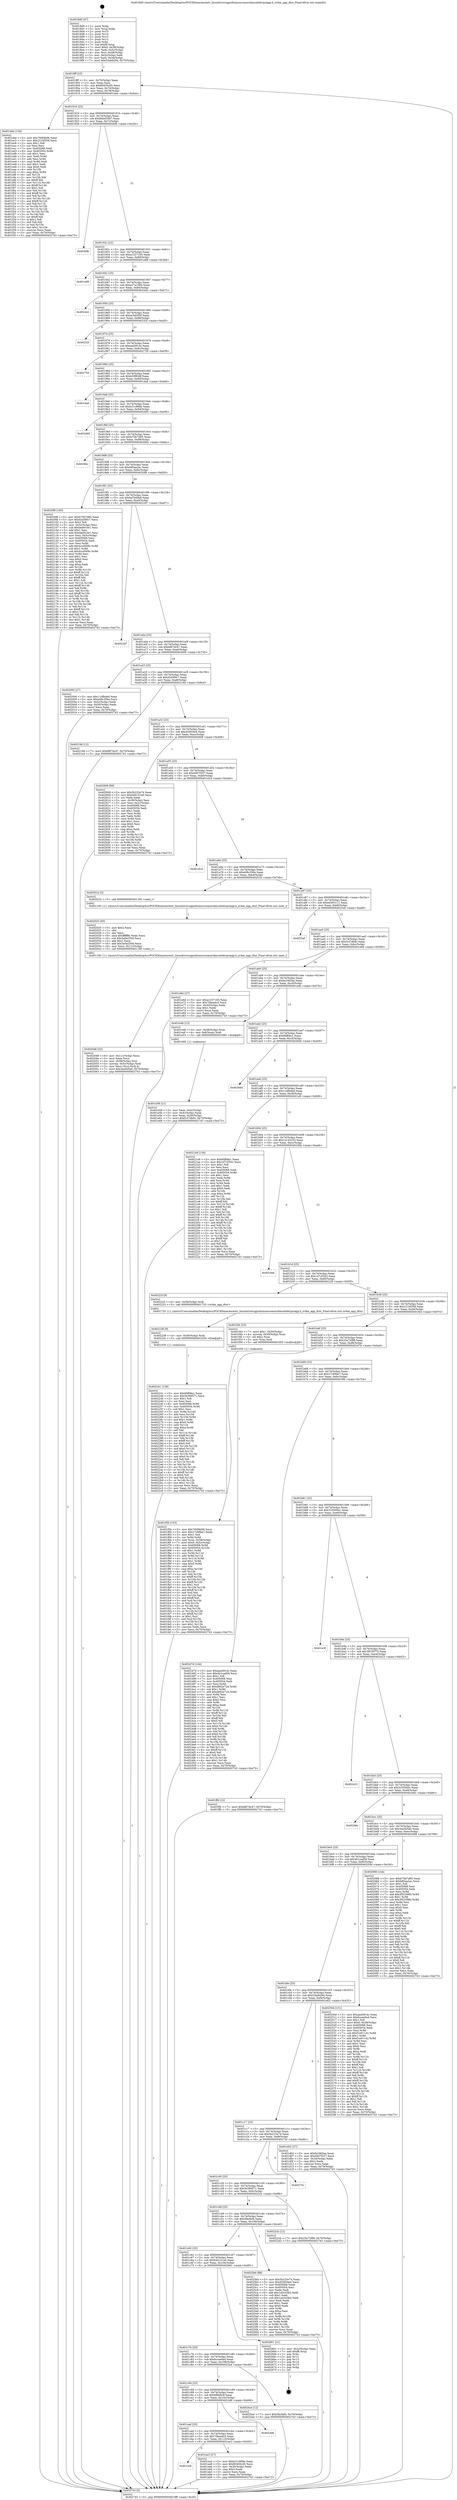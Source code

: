 digraph "0x4018d0" {
  label = "0x4018d0 (/mnt/c/Users/mathe/Desktop/tcc/POCII/binaries/extr_linuxdriversgpudrmnouveaunvkmsubdevpciagp.h_nvkm_agp_dtor_Final-ollvm.out::main(0))"
  labelloc = "t"
  node[shape=record]

  Entry [label="",width=0.3,height=0.3,shape=circle,fillcolor=black,style=filled]
  "0x4018ff" [label="{
     0x4018ff [23]\l
     | [instrs]\l
     &nbsp;&nbsp;0x4018ff \<+3\>: mov -0x70(%rbp),%eax\l
     &nbsp;&nbsp;0x401902 \<+2\>: mov %eax,%ecx\l
     &nbsp;&nbsp;0x401904 \<+6\>: sub $0x80450cd5,%ecx\l
     &nbsp;&nbsp;0x40190a \<+3\>: mov %eax,-0x74(%rbp)\l
     &nbsp;&nbsp;0x40190d \<+3\>: mov %ecx,-0x78(%rbp)\l
     &nbsp;&nbsp;0x401910 \<+6\>: je 0000000000401ebe \<main+0x5ee\>\l
  }"]
  "0x401ebe" [label="{
     0x401ebe [134]\l
     | [instrs]\l
     &nbsp;&nbsp;0x401ebe \<+5\>: mov $0x760f4b06,%eax\l
     &nbsp;&nbsp;0x401ec3 \<+5\>: mov $0x221bf358,%ecx\l
     &nbsp;&nbsp;0x401ec8 \<+2\>: mov $0x1,%dl\l
     &nbsp;&nbsp;0x401eca \<+2\>: xor %esi,%esi\l
     &nbsp;&nbsp;0x401ecc \<+7\>: mov 0x405068,%edi\l
     &nbsp;&nbsp;0x401ed3 \<+8\>: mov 0x405054,%r8d\l
     &nbsp;&nbsp;0x401edb \<+3\>: sub $0x1,%esi\l
     &nbsp;&nbsp;0x401ede \<+3\>: mov %edi,%r9d\l
     &nbsp;&nbsp;0x401ee1 \<+3\>: add %esi,%r9d\l
     &nbsp;&nbsp;0x401ee4 \<+4\>: imul %r9d,%edi\l
     &nbsp;&nbsp;0x401ee8 \<+3\>: and $0x1,%edi\l
     &nbsp;&nbsp;0x401eeb \<+3\>: cmp $0x0,%edi\l
     &nbsp;&nbsp;0x401eee \<+4\>: sete %r10b\l
     &nbsp;&nbsp;0x401ef2 \<+4\>: cmp $0xa,%r8d\l
     &nbsp;&nbsp;0x401ef6 \<+4\>: setl %r11b\l
     &nbsp;&nbsp;0x401efa \<+3\>: mov %r10b,%bl\l
     &nbsp;&nbsp;0x401efd \<+3\>: xor $0xff,%bl\l
     &nbsp;&nbsp;0x401f00 \<+3\>: mov %r11b,%r14b\l
     &nbsp;&nbsp;0x401f03 \<+4\>: xor $0xff,%r14b\l
     &nbsp;&nbsp;0x401f07 \<+3\>: xor $0x1,%dl\l
     &nbsp;&nbsp;0x401f0a \<+3\>: mov %bl,%r15b\l
     &nbsp;&nbsp;0x401f0d \<+4\>: and $0xff,%r15b\l
     &nbsp;&nbsp;0x401f11 \<+3\>: and %dl,%r10b\l
     &nbsp;&nbsp;0x401f14 \<+3\>: mov %r14b,%r12b\l
     &nbsp;&nbsp;0x401f17 \<+4\>: and $0xff,%r12b\l
     &nbsp;&nbsp;0x401f1b \<+3\>: and %dl,%r11b\l
     &nbsp;&nbsp;0x401f1e \<+3\>: or %r10b,%r15b\l
     &nbsp;&nbsp;0x401f21 \<+3\>: or %r11b,%r12b\l
     &nbsp;&nbsp;0x401f24 \<+3\>: xor %r12b,%r15b\l
     &nbsp;&nbsp;0x401f27 \<+3\>: or %r14b,%bl\l
     &nbsp;&nbsp;0x401f2a \<+3\>: xor $0xff,%bl\l
     &nbsp;&nbsp;0x401f2d \<+3\>: or $0x1,%dl\l
     &nbsp;&nbsp;0x401f30 \<+2\>: and %dl,%bl\l
     &nbsp;&nbsp;0x401f32 \<+3\>: or %bl,%r15b\l
     &nbsp;&nbsp;0x401f35 \<+4\>: test $0x1,%r15b\l
     &nbsp;&nbsp;0x401f39 \<+3\>: cmovne %ecx,%eax\l
     &nbsp;&nbsp;0x401f3c \<+3\>: mov %eax,-0x70(%rbp)\l
     &nbsp;&nbsp;0x401f3f \<+5\>: jmp 0000000000402743 \<main+0xe73\>\l
  }"]
  "0x401916" [label="{
     0x401916 [22]\l
     | [instrs]\l
     &nbsp;&nbsp;0x401916 \<+5\>: jmp 000000000040191b \<main+0x4b\>\l
     &nbsp;&nbsp;0x40191b \<+3\>: mov -0x74(%rbp),%eax\l
     &nbsp;&nbsp;0x40191e \<+5\>: sub $0x8bb455b7,%eax\l
     &nbsp;&nbsp;0x401923 \<+3\>: mov %eax,-0x7c(%rbp)\l
     &nbsp;&nbsp;0x401926 \<+6\>: je 00000000004026fb \<main+0xe2b\>\l
  }"]
  Exit [label="",width=0.3,height=0.3,shape=circle,fillcolor=black,style=filled,peripheries=2]
  "0x4026fb" [label="{
     0x4026fb\l
  }", style=dashed]
  "0x40192c" [label="{
     0x40192c [22]\l
     | [instrs]\l
     &nbsp;&nbsp;0x40192c \<+5\>: jmp 0000000000401931 \<main+0x61\>\l
     &nbsp;&nbsp;0x401931 \<+3\>: mov -0x74(%rbp),%eax\l
     &nbsp;&nbsp;0x401934 \<+5\>: sub $0xa1257165,%eax\l
     &nbsp;&nbsp;0x401939 \<+3\>: mov %eax,-0x80(%rbp)\l
     &nbsp;&nbsp;0x40193c \<+6\>: je 0000000000401e88 \<main+0x5b8\>\l
  }"]
  "0x402241" [label="{
     0x402241 [138]\l
     | [instrs]\l
     &nbsp;&nbsp;0x402241 \<+5\>: mov $0x60f68a1,%eax\l
     &nbsp;&nbsp;0x402246 \<+5\>: mov $0x5b399571,%ecx\l
     &nbsp;&nbsp;0x40224b \<+2\>: mov $0x1,%dl\l
     &nbsp;&nbsp;0x40224d \<+2\>: xor %esi,%esi\l
     &nbsp;&nbsp;0x40224f \<+8\>: mov 0x405068,%r8d\l
     &nbsp;&nbsp;0x402257 \<+8\>: mov 0x405054,%r9d\l
     &nbsp;&nbsp;0x40225f \<+3\>: sub $0x1,%esi\l
     &nbsp;&nbsp;0x402262 \<+3\>: mov %r8d,%r10d\l
     &nbsp;&nbsp;0x402265 \<+3\>: add %esi,%r10d\l
     &nbsp;&nbsp;0x402268 \<+4\>: imul %r10d,%r8d\l
     &nbsp;&nbsp;0x40226c \<+4\>: and $0x1,%r8d\l
     &nbsp;&nbsp;0x402270 \<+4\>: cmp $0x0,%r8d\l
     &nbsp;&nbsp;0x402274 \<+4\>: sete %r11b\l
     &nbsp;&nbsp;0x402278 \<+4\>: cmp $0xa,%r9d\l
     &nbsp;&nbsp;0x40227c \<+3\>: setl %bl\l
     &nbsp;&nbsp;0x40227f \<+3\>: mov %r11b,%r14b\l
     &nbsp;&nbsp;0x402282 \<+4\>: xor $0xff,%r14b\l
     &nbsp;&nbsp;0x402286 \<+3\>: mov %bl,%r15b\l
     &nbsp;&nbsp;0x402289 \<+4\>: xor $0xff,%r15b\l
     &nbsp;&nbsp;0x40228d \<+3\>: xor $0x0,%dl\l
     &nbsp;&nbsp;0x402290 \<+3\>: mov %r14b,%r12b\l
     &nbsp;&nbsp;0x402293 \<+4\>: and $0x0,%r12b\l
     &nbsp;&nbsp;0x402297 \<+3\>: and %dl,%r11b\l
     &nbsp;&nbsp;0x40229a \<+3\>: mov %r15b,%r13b\l
     &nbsp;&nbsp;0x40229d \<+4\>: and $0x0,%r13b\l
     &nbsp;&nbsp;0x4022a1 \<+2\>: and %dl,%bl\l
     &nbsp;&nbsp;0x4022a3 \<+3\>: or %r11b,%r12b\l
     &nbsp;&nbsp;0x4022a6 \<+3\>: or %bl,%r13b\l
     &nbsp;&nbsp;0x4022a9 \<+3\>: xor %r13b,%r12b\l
     &nbsp;&nbsp;0x4022ac \<+3\>: or %r15b,%r14b\l
     &nbsp;&nbsp;0x4022af \<+4\>: xor $0xff,%r14b\l
     &nbsp;&nbsp;0x4022b3 \<+3\>: or $0x0,%dl\l
     &nbsp;&nbsp;0x4022b6 \<+3\>: and %dl,%r14b\l
     &nbsp;&nbsp;0x4022b9 \<+3\>: or %r14b,%r12b\l
     &nbsp;&nbsp;0x4022bc \<+4\>: test $0x1,%r12b\l
     &nbsp;&nbsp;0x4022c0 \<+3\>: cmovne %ecx,%eax\l
     &nbsp;&nbsp;0x4022c3 \<+3\>: mov %eax,-0x70(%rbp)\l
     &nbsp;&nbsp;0x4022c6 \<+5\>: jmp 0000000000402743 \<main+0xe73\>\l
  }"]
  "0x401e88" [label="{
     0x401e88\l
  }", style=dashed]
  "0x401942" [label="{
     0x401942 [25]\l
     | [instrs]\l
     &nbsp;&nbsp;0x401942 \<+5\>: jmp 0000000000401947 \<main+0x77\>\l
     &nbsp;&nbsp;0x401947 \<+3\>: mov -0x74(%rbp),%eax\l
     &nbsp;&nbsp;0x40194a \<+5\>: sub $0xa27a1584,%eax\l
     &nbsp;&nbsp;0x40194f \<+6\>: mov %eax,-0x84(%rbp)\l
     &nbsp;&nbsp;0x401955 \<+6\>: je 0000000000402442 \<main+0xb72\>\l
  }"]
  "0x402238" [label="{
     0x402238 [9]\l
     | [instrs]\l
     &nbsp;&nbsp;0x402238 \<+4\>: mov -0x58(%rbp),%rdi\l
     &nbsp;&nbsp;0x40223c \<+5\>: call 0000000000401030 \<free@plt\>\l
     | [calls]\l
     &nbsp;&nbsp;0x401030 \{1\} (unknown)\l
  }"]
  "0x402442" [label="{
     0x402442\l
  }", style=dashed]
  "0x40195b" [label="{
     0x40195b [25]\l
     | [instrs]\l
     &nbsp;&nbsp;0x40195b \<+5\>: jmp 0000000000401960 \<main+0x90\>\l
     &nbsp;&nbsp;0x401960 \<+3\>: mov -0x74(%rbp),%eax\l
     &nbsp;&nbsp;0x401963 \<+5\>: sub $0xac5d2f59,%eax\l
     &nbsp;&nbsp;0x401968 \<+6\>: mov %eax,-0x88(%rbp)\l
     &nbsp;&nbsp;0x40196e \<+6\>: je 000000000040232f \<main+0xa5f\>\l
  }"]
  "0x402048" [label="{
     0x402048 [32]\l
     | [instrs]\l
     &nbsp;&nbsp;0x402048 \<+6\>: mov -0x11c(%rbp),%ecx\l
     &nbsp;&nbsp;0x40204e \<+3\>: imul %eax,%ecx\l
     &nbsp;&nbsp;0x402051 \<+4\>: mov -0x58(%rbp),%rsi\l
     &nbsp;&nbsp;0x402055 \<+4\>: movslq -0x5c(%rbp),%rdi\l
     &nbsp;&nbsp;0x402059 \<+3\>: mov %ecx,(%rsi,%rdi,4)\l
     &nbsp;&nbsp;0x40205c \<+7\>: movl $0x3ea5b5a0,-0x70(%rbp)\l
     &nbsp;&nbsp;0x402063 \<+5\>: jmp 0000000000402743 \<main+0xe73\>\l
  }"]
  "0x40232f" [label="{
     0x40232f\l
  }", style=dashed]
  "0x401974" [label="{
     0x401974 [25]\l
     | [instrs]\l
     &nbsp;&nbsp;0x401974 \<+5\>: jmp 0000000000401979 \<main+0xa9\>\l
     &nbsp;&nbsp;0x401979 \<+3\>: mov -0x74(%rbp),%eax\l
     &nbsp;&nbsp;0x40197c \<+5\>: sub $0xaea5814c,%eax\l
     &nbsp;&nbsp;0x401981 \<+6\>: mov %eax,-0x8c(%rbp)\l
     &nbsp;&nbsp;0x401987 \<+6\>: je 0000000000402729 \<main+0xe59\>\l
  }"]
  "0x402020" [label="{
     0x402020 [40]\l
     | [instrs]\l
     &nbsp;&nbsp;0x402020 \<+5\>: mov $0x2,%ecx\l
     &nbsp;&nbsp;0x402025 \<+1\>: cltd\l
     &nbsp;&nbsp;0x402026 \<+2\>: idiv %ecx\l
     &nbsp;&nbsp;0x402028 \<+6\>: imul $0xfffffffe,%edx,%ecx\l
     &nbsp;&nbsp;0x40202e \<+6\>: sub $0x3a0a250d,%ecx\l
     &nbsp;&nbsp;0x402034 \<+3\>: add $0x1,%ecx\l
     &nbsp;&nbsp;0x402037 \<+6\>: add $0x3a0a250d,%ecx\l
     &nbsp;&nbsp;0x40203d \<+6\>: mov %ecx,-0x11c(%rbp)\l
     &nbsp;&nbsp;0x402043 \<+5\>: call 0000000000401160 \<next_i\>\l
     | [calls]\l
     &nbsp;&nbsp;0x401160 \{1\} (/mnt/c/Users/mathe/Desktop/tcc/POCII/binaries/extr_linuxdriversgpudrmnouveaunvkmsubdevpciagp.h_nvkm_agp_dtor_Final-ollvm.out::next_i)\l
  }"]
  "0x402729" [label="{
     0x402729\l
  }", style=dashed]
  "0x40198d" [label="{
     0x40198d [25]\l
     | [instrs]\l
     &nbsp;&nbsp;0x40198d \<+5\>: jmp 0000000000401992 \<main+0xc2\>\l
     &nbsp;&nbsp;0x401992 \<+3\>: mov -0x74(%rbp),%eax\l
     &nbsp;&nbsp;0x401995 \<+5\>: sub $0xb29f83df,%eax\l
     &nbsp;&nbsp;0x40199a \<+6\>: mov %eax,-0x90(%rbp)\l
     &nbsp;&nbsp;0x4019a0 \<+6\>: je 0000000000401dad \<main+0x4dd\>\l
  }"]
  "0x401f5b" [label="{
     0x401f5b [153]\l
     | [instrs]\l
     &nbsp;&nbsp;0x401f5b \<+5\>: mov $0x760f4b06,%ecx\l
     &nbsp;&nbsp;0x401f60 \<+5\>: mov $0x27c99be7,%edx\l
     &nbsp;&nbsp;0x401f65 \<+3\>: mov $0x1,%sil\l
     &nbsp;&nbsp;0x401f68 \<+3\>: xor %r8d,%r8d\l
     &nbsp;&nbsp;0x401f6b \<+4\>: mov %rax,-0x58(%rbp)\l
     &nbsp;&nbsp;0x401f6f \<+7\>: movl $0x0,-0x5c(%rbp)\l
     &nbsp;&nbsp;0x401f76 \<+8\>: mov 0x405068,%r9d\l
     &nbsp;&nbsp;0x401f7e \<+8\>: mov 0x405054,%r10d\l
     &nbsp;&nbsp;0x401f86 \<+4\>: sub $0x1,%r8d\l
     &nbsp;&nbsp;0x401f8a \<+3\>: mov %r9d,%r11d\l
     &nbsp;&nbsp;0x401f8d \<+3\>: add %r8d,%r11d\l
     &nbsp;&nbsp;0x401f90 \<+4\>: imul %r11d,%r9d\l
     &nbsp;&nbsp;0x401f94 \<+4\>: and $0x1,%r9d\l
     &nbsp;&nbsp;0x401f98 \<+4\>: cmp $0x0,%r9d\l
     &nbsp;&nbsp;0x401f9c \<+3\>: sete %bl\l
     &nbsp;&nbsp;0x401f9f \<+4\>: cmp $0xa,%r10d\l
     &nbsp;&nbsp;0x401fa3 \<+4\>: setl %r14b\l
     &nbsp;&nbsp;0x401fa7 \<+3\>: mov %bl,%r15b\l
     &nbsp;&nbsp;0x401faa \<+4\>: xor $0xff,%r15b\l
     &nbsp;&nbsp;0x401fae \<+3\>: mov %r14b,%r12b\l
     &nbsp;&nbsp;0x401fb1 \<+4\>: xor $0xff,%r12b\l
     &nbsp;&nbsp;0x401fb5 \<+4\>: xor $0x1,%sil\l
     &nbsp;&nbsp;0x401fb9 \<+3\>: mov %r15b,%r13b\l
     &nbsp;&nbsp;0x401fbc \<+4\>: and $0xff,%r13b\l
     &nbsp;&nbsp;0x401fc0 \<+3\>: and %sil,%bl\l
     &nbsp;&nbsp;0x401fc3 \<+3\>: mov %r12b,%al\l
     &nbsp;&nbsp;0x401fc6 \<+2\>: and $0xff,%al\l
     &nbsp;&nbsp;0x401fc8 \<+3\>: and %sil,%r14b\l
     &nbsp;&nbsp;0x401fcb \<+3\>: or %bl,%r13b\l
     &nbsp;&nbsp;0x401fce \<+3\>: or %r14b,%al\l
     &nbsp;&nbsp;0x401fd1 \<+3\>: xor %al,%r13b\l
     &nbsp;&nbsp;0x401fd4 \<+3\>: or %r12b,%r15b\l
     &nbsp;&nbsp;0x401fd7 \<+4\>: xor $0xff,%r15b\l
     &nbsp;&nbsp;0x401fdb \<+4\>: or $0x1,%sil\l
     &nbsp;&nbsp;0x401fdf \<+3\>: and %sil,%r15b\l
     &nbsp;&nbsp;0x401fe2 \<+3\>: or %r15b,%r13b\l
     &nbsp;&nbsp;0x401fe5 \<+4\>: test $0x1,%r13b\l
     &nbsp;&nbsp;0x401fe9 \<+3\>: cmovne %edx,%ecx\l
     &nbsp;&nbsp;0x401fec \<+3\>: mov %ecx,-0x70(%rbp)\l
     &nbsp;&nbsp;0x401fef \<+5\>: jmp 0000000000402743 \<main+0xe73\>\l
  }"]
  "0x401dad" [label="{
     0x401dad\l
  }", style=dashed]
  "0x4019a6" [label="{
     0x4019a6 [25]\l
     | [instrs]\l
     &nbsp;&nbsp;0x4019a6 \<+5\>: jmp 00000000004019ab \<main+0xdb\>\l
     &nbsp;&nbsp;0x4019ab \<+3\>: mov -0x74(%rbp),%eax\l
     &nbsp;&nbsp;0x4019ae \<+5\>: sub $0xb31c868e,%eax\l
     &nbsp;&nbsp;0x4019b3 \<+6\>: mov %eax,-0x94(%rbp)\l
     &nbsp;&nbsp;0x4019b9 \<+6\>: je 0000000000402460 \<main+0xb90\>\l
  }"]
  "0x401cc6" [label="{
     0x401cc6\l
  }", style=dashed]
  "0x402460" [label="{
     0x402460\l
  }", style=dashed]
  "0x4019bf" [label="{
     0x4019bf [25]\l
     | [instrs]\l
     &nbsp;&nbsp;0x4019bf \<+5\>: jmp 00000000004019c4 \<main+0xf4\>\l
     &nbsp;&nbsp;0x4019c4 \<+3\>: mov -0x74(%rbp),%eax\l
     &nbsp;&nbsp;0x4019c7 \<+5\>: sub $0xb70b7d85,%eax\l
     &nbsp;&nbsp;0x4019cc \<+6\>: mov %eax,-0x98(%rbp)\l
     &nbsp;&nbsp;0x4019d2 \<+6\>: je 00000000004026bc \<main+0xdec\>\l
  }"]
  "0x401ea3" [label="{
     0x401ea3 [27]\l
     | [instrs]\l
     &nbsp;&nbsp;0x401ea3 \<+5\>: mov $0xb31c868e,%eax\l
     &nbsp;&nbsp;0x401ea8 \<+5\>: mov $0x80450cd5,%ecx\l
     &nbsp;&nbsp;0x401ead \<+3\>: mov -0x30(%rbp),%edx\l
     &nbsp;&nbsp;0x401eb0 \<+3\>: cmp $0x0,%edx\l
     &nbsp;&nbsp;0x401eb3 \<+3\>: cmove %ecx,%eax\l
     &nbsp;&nbsp;0x401eb6 \<+3\>: mov %eax,-0x70(%rbp)\l
     &nbsp;&nbsp;0x401eb9 \<+5\>: jmp 0000000000402743 \<main+0xe73\>\l
  }"]
  "0x4026bc" [label="{
     0x4026bc\l
  }", style=dashed]
  "0x4019d8" [label="{
     0x4019d8 [25]\l
     | [instrs]\l
     &nbsp;&nbsp;0x4019d8 \<+5\>: jmp 00000000004019dd \<main+0x10d\>\l
     &nbsp;&nbsp;0x4019dd \<+3\>: mov -0x74(%rbp),%eax\l
     &nbsp;&nbsp;0x4019e0 \<+5\>: sub $0xb85aa2ac,%eax\l
     &nbsp;&nbsp;0x4019e5 \<+6\>: mov %eax,-0x9c(%rbp)\l
     &nbsp;&nbsp;0x4019eb \<+6\>: je 00000000004020f8 \<main+0x828\>\l
  }"]
  "0x401cad" [label="{
     0x401cad [25]\l
     | [instrs]\l
     &nbsp;&nbsp;0x401cad \<+5\>: jmp 0000000000401cb2 \<main+0x3e2\>\l
     &nbsp;&nbsp;0x401cb2 \<+3\>: mov -0x74(%rbp),%eax\l
     &nbsp;&nbsp;0x401cb5 \<+5\>: sub $0x70beedc5,%eax\l
     &nbsp;&nbsp;0x401cba \<+6\>: mov %eax,-0x110(%rbp)\l
     &nbsp;&nbsp;0x401cc0 \<+6\>: je 0000000000401ea3 \<main+0x5d3\>\l
  }"]
  "0x4020f8" [label="{
     0x4020f8 [165]\l
     | [instrs]\l
     &nbsp;&nbsp;0x4020f8 \<+5\>: mov $0xb70b7d85,%eax\l
     &nbsp;&nbsp;0x4020fd \<+5\>: mov $0xd2d3f0c7,%ecx\l
     &nbsp;&nbsp;0x402102 \<+2\>: mov $0x1,%dl\l
     &nbsp;&nbsp;0x402104 \<+3\>: mov -0x5c(%rbp),%esi\l
     &nbsp;&nbsp;0x402107 \<+6\>: sub $0xbed0c3e1,%esi\l
     &nbsp;&nbsp;0x40210d \<+3\>: add $0x1,%esi\l
     &nbsp;&nbsp;0x402110 \<+6\>: add $0xbed0c3e1,%esi\l
     &nbsp;&nbsp;0x402116 \<+3\>: mov %esi,-0x5c(%rbp)\l
     &nbsp;&nbsp;0x402119 \<+7\>: mov 0x405068,%esi\l
     &nbsp;&nbsp;0x402120 \<+7\>: mov 0x405054,%edi\l
     &nbsp;&nbsp;0x402127 \<+3\>: mov %esi,%r8d\l
     &nbsp;&nbsp;0x40212a \<+7\>: add $0x4ccd569c,%r8d\l
     &nbsp;&nbsp;0x402131 \<+4\>: sub $0x1,%r8d\l
     &nbsp;&nbsp;0x402135 \<+7\>: sub $0x4ccd569c,%r8d\l
     &nbsp;&nbsp;0x40213c \<+4\>: imul %r8d,%esi\l
     &nbsp;&nbsp;0x402140 \<+3\>: and $0x1,%esi\l
     &nbsp;&nbsp;0x402143 \<+3\>: cmp $0x0,%esi\l
     &nbsp;&nbsp;0x402146 \<+4\>: sete %r9b\l
     &nbsp;&nbsp;0x40214a \<+3\>: cmp $0xa,%edi\l
     &nbsp;&nbsp;0x40214d \<+4\>: setl %r10b\l
     &nbsp;&nbsp;0x402151 \<+3\>: mov %r9b,%r11b\l
     &nbsp;&nbsp;0x402154 \<+4\>: xor $0xff,%r11b\l
     &nbsp;&nbsp;0x402158 \<+3\>: mov %r10b,%bl\l
     &nbsp;&nbsp;0x40215b \<+3\>: xor $0xff,%bl\l
     &nbsp;&nbsp;0x40215e \<+3\>: xor $0x1,%dl\l
     &nbsp;&nbsp;0x402161 \<+3\>: mov %r11b,%r14b\l
     &nbsp;&nbsp;0x402164 \<+4\>: and $0xff,%r14b\l
     &nbsp;&nbsp;0x402168 \<+3\>: and %dl,%r9b\l
     &nbsp;&nbsp;0x40216b \<+3\>: mov %bl,%r15b\l
     &nbsp;&nbsp;0x40216e \<+4\>: and $0xff,%r15b\l
     &nbsp;&nbsp;0x402172 \<+3\>: and %dl,%r10b\l
     &nbsp;&nbsp;0x402175 \<+3\>: or %r9b,%r14b\l
     &nbsp;&nbsp;0x402178 \<+3\>: or %r10b,%r15b\l
     &nbsp;&nbsp;0x40217b \<+3\>: xor %r15b,%r14b\l
     &nbsp;&nbsp;0x40217e \<+3\>: or %bl,%r11b\l
     &nbsp;&nbsp;0x402181 \<+4\>: xor $0xff,%r11b\l
     &nbsp;&nbsp;0x402185 \<+3\>: or $0x1,%dl\l
     &nbsp;&nbsp;0x402188 \<+3\>: and %dl,%r11b\l
     &nbsp;&nbsp;0x40218b \<+3\>: or %r11b,%r14b\l
     &nbsp;&nbsp;0x40218e \<+4\>: test $0x1,%r14b\l
     &nbsp;&nbsp;0x402192 \<+3\>: cmovne %ecx,%eax\l
     &nbsp;&nbsp;0x402195 \<+3\>: mov %eax,-0x70(%rbp)\l
     &nbsp;&nbsp;0x402198 \<+5\>: jmp 0000000000402743 \<main+0xe73\>\l
  }"]
  "0x4019f1" [label="{
     0x4019f1 [25]\l
     | [instrs]\l
     &nbsp;&nbsp;0x4019f1 \<+5\>: jmp 00000000004019f6 \<main+0x126\>\l
     &nbsp;&nbsp;0x4019f6 \<+3\>: mov -0x74(%rbp),%eax\l
     &nbsp;&nbsp;0x4019f9 \<+5\>: sub $0xba7b08a8,%eax\l
     &nbsp;&nbsp;0x4019fe \<+6\>: mov %eax,-0xa0(%rbp)\l
     &nbsp;&nbsp;0x401a04 \<+6\>: je 00000000004022d7 \<main+0xa07\>\l
  }"]
  "0x4023d6" [label="{
     0x4023d6\l
  }", style=dashed]
  "0x4022d7" [label="{
     0x4022d7\l
  }", style=dashed]
  "0x401a0a" [label="{
     0x401a0a [25]\l
     | [instrs]\l
     &nbsp;&nbsp;0x401a0a \<+5\>: jmp 0000000000401a0f \<main+0x13f\>\l
     &nbsp;&nbsp;0x401a0f \<+3\>: mov -0x74(%rbp),%eax\l
     &nbsp;&nbsp;0x401a12 \<+5\>: sub $0xbf67dc47,%eax\l
     &nbsp;&nbsp;0x401a17 \<+6\>: mov %eax,-0xa4(%rbp)\l
     &nbsp;&nbsp;0x401a1d \<+6\>: je 0000000000402000 \<main+0x730\>\l
  }"]
  "0x401c94" [label="{
     0x401c94 [25]\l
     | [instrs]\l
     &nbsp;&nbsp;0x401c94 \<+5\>: jmp 0000000000401c99 \<main+0x3c9\>\l
     &nbsp;&nbsp;0x401c99 \<+3\>: mov -0x74(%rbp),%eax\l
     &nbsp;&nbsp;0x401c9c \<+5\>: sub $0x6f84fb3f,%eax\l
     &nbsp;&nbsp;0x401ca1 \<+6\>: mov %eax,-0x10c(%rbp)\l
     &nbsp;&nbsp;0x401ca7 \<+6\>: je 00000000004023d6 \<main+0xb06\>\l
  }"]
  "0x402000" [label="{
     0x402000 [27]\l
     | [instrs]\l
     &nbsp;&nbsp;0x402000 \<+5\>: mov $0x11dfbded,%eax\l
     &nbsp;&nbsp;0x402005 \<+5\>: mov $0xe08c356e,%ecx\l
     &nbsp;&nbsp;0x40200a \<+3\>: mov -0x5c(%rbp),%edx\l
     &nbsp;&nbsp;0x40200d \<+3\>: cmp -0x50(%rbp),%edx\l
     &nbsp;&nbsp;0x402010 \<+3\>: cmovl %ecx,%eax\l
     &nbsp;&nbsp;0x402013 \<+3\>: mov %eax,-0x70(%rbp)\l
     &nbsp;&nbsp;0x402016 \<+5\>: jmp 0000000000402743 \<main+0xe73\>\l
  }"]
  "0x401a23" [label="{
     0x401a23 [25]\l
     | [instrs]\l
     &nbsp;&nbsp;0x401a23 \<+5\>: jmp 0000000000401a28 \<main+0x158\>\l
     &nbsp;&nbsp;0x401a28 \<+3\>: mov -0x74(%rbp),%eax\l
     &nbsp;&nbsp;0x401a2b \<+5\>: sub $0xd2d3f0c7,%eax\l
     &nbsp;&nbsp;0x401a30 \<+6\>: mov %eax,-0xa8(%rbp)\l
     &nbsp;&nbsp;0x401a36 \<+6\>: je 000000000040219d \<main+0x8cd\>\l
  }"]
  "0x4025a4" [label="{
     0x4025a4 [12]\l
     | [instrs]\l
     &nbsp;&nbsp;0x4025a4 \<+7\>: movl $0x5facfaf4,-0x70(%rbp)\l
     &nbsp;&nbsp;0x4025ab \<+5\>: jmp 0000000000402743 \<main+0xe73\>\l
  }"]
  "0x40219d" [label="{
     0x40219d [12]\l
     | [instrs]\l
     &nbsp;&nbsp;0x40219d \<+7\>: movl $0xbf67dc47,-0x70(%rbp)\l
     &nbsp;&nbsp;0x4021a4 \<+5\>: jmp 0000000000402743 \<main+0xe73\>\l
  }"]
  "0x401a3c" [label="{
     0x401a3c [25]\l
     | [instrs]\l
     &nbsp;&nbsp;0x401a3c \<+5\>: jmp 0000000000401a41 \<main+0x171\>\l
     &nbsp;&nbsp;0x401a41 \<+3\>: mov -0x74(%rbp),%eax\l
     &nbsp;&nbsp;0x401a44 \<+5\>: sub $0xd34f34e4,%eax\l
     &nbsp;&nbsp;0x401a49 \<+6\>: mov %eax,-0xac(%rbp)\l
     &nbsp;&nbsp;0x401a4f \<+6\>: je 0000000000402608 \<main+0xd38\>\l
  }"]
  "0x401c7b" [label="{
     0x401c7b [25]\l
     | [instrs]\l
     &nbsp;&nbsp;0x401c7b \<+5\>: jmp 0000000000401c80 \<main+0x3b0\>\l
     &nbsp;&nbsp;0x401c80 \<+3\>: mov -0x74(%rbp),%eax\l
     &nbsp;&nbsp;0x401c83 \<+5\>: sub $0x6ccee0a4,%eax\l
     &nbsp;&nbsp;0x401c88 \<+6\>: mov %eax,-0x108(%rbp)\l
     &nbsp;&nbsp;0x401c8e \<+6\>: je 00000000004025a4 \<main+0xcd4\>\l
  }"]
  "0x402608" [label="{
     0x402608 [89]\l
     | [instrs]\l
     &nbsp;&nbsp;0x402608 \<+5\>: mov $0x5b233e74,%eax\l
     &nbsp;&nbsp;0x40260d \<+5\>: mov $0x644151a0,%ecx\l
     &nbsp;&nbsp;0x402612 \<+2\>: xor %edx,%edx\l
     &nbsp;&nbsp;0x402614 \<+3\>: mov -0x38(%rbp),%esi\l
     &nbsp;&nbsp;0x402617 \<+3\>: mov %esi,-0x2c(%rbp)\l
     &nbsp;&nbsp;0x40261a \<+7\>: mov 0x405068,%esi\l
     &nbsp;&nbsp;0x402621 \<+7\>: mov 0x405054,%edi\l
     &nbsp;&nbsp;0x402628 \<+3\>: sub $0x1,%edx\l
     &nbsp;&nbsp;0x40262b \<+3\>: mov %esi,%r8d\l
     &nbsp;&nbsp;0x40262e \<+3\>: add %edx,%r8d\l
     &nbsp;&nbsp;0x402631 \<+4\>: imul %r8d,%esi\l
     &nbsp;&nbsp;0x402635 \<+3\>: and $0x1,%esi\l
     &nbsp;&nbsp;0x402638 \<+3\>: cmp $0x0,%esi\l
     &nbsp;&nbsp;0x40263b \<+4\>: sete %r9b\l
     &nbsp;&nbsp;0x40263f \<+3\>: cmp $0xa,%edi\l
     &nbsp;&nbsp;0x402642 \<+4\>: setl %r10b\l
     &nbsp;&nbsp;0x402646 \<+3\>: mov %r9b,%r11b\l
     &nbsp;&nbsp;0x402649 \<+3\>: and %r10b,%r11b\l
     &nbsp;&nbsp;0x40264c \<+3\>: xor %r10b,%r9b\l
     &nbsp;&nbsp;0x40264f \<+3\>: or %r9b,%r11b\l
     &nbsp;&nbsp;0x402652 \<+4\>: test $0x1,%r11b\l
     &nbsp;&nbsp;0x402656 \<+3\>: cmovne %ecx,%eax\l
     &nbsp;&nbsp;0x402659 \<+3\>: mov %eax,-0x70(%rbp)\l
     &nbsp;&nbsp;0x40265c \<+5\>: jmp 0000000000402743 \<main+0xe73\>\l
  }"]
  "0x401a55" [label="{
     0x401a55 [25]\l
     | [instrs]\l
     &nbsp;&nbsp;0x401a55 \<+5\>: jmp 0000000000401a5a \<main+0x18a\>\l
     &nbsp;&nbsp;0x401a5a \<+3\>: mov -0x74(%rbp),%eax\l
     &nbsp;&nbsp;0x401a5d \<+5\>: sub $0xd407f257,%eax\l
     &nbsp;&nbsp;0x401a62 \<+6\>: mov %eax,-0xb0(%rbp)\l
     &nbsp;&nbsp;0x401a68 \<+6\>: je 0000000000401d1d \<main+0x44d\>\l
  }"]
  "0x402661" [label="{
     0x402661 [21]\l
     | [instrs]\l
     &nbsp;&nbsp;0x402661 \<+3\>: mov -0x2c(%rbp),%eax\l
     &nbsp;&nbsp;0x402664 \<+7\>: add $0xf8,%rsp\l
     &nbsp;&nbsp;0x40266b \<+1\>: pop %rbx\l
     &nbsp;&nbsp;0x40266c \<+2\>: pop %r12\l
     &nbsp;&nbsp;0x40266e \<+2\>: pop %r13\l
     &nbsp;&nbsp;0x402670 \<+2\>: pop %r14\l
     &nbsp;&nbsp;0x402672 \<+2\>: pop %r15\l
     &nbsp;&nbsp;0x402674 \<+1\>: pop %rbp\l
     &nbsp;&nbsp;0x402675 \<+1\>: ret\l
  }"]
  "0x401d1d" [label="{
     0x401d1d\l
  }", style=dashed]
  "0x401a6e" [label="{
     0x401a6e [25]\l
     | [instrs]\l
     &nbsp;&nbsp;0x401a6e \<+5\>: jmp 0000000000401a73 \<main+0x1a3\>\l
     &nbsp;&nbsp;0x401a73 \<+3\>: mov -0x74(%rbp),%eax\l
     &nbsp;&nbsp;0x401a76 \<+5\>: sub $0xe08c356e,%eax\l
     &nbsp;&nbsp;0x401a7b \<+6\>: mov %eax,-0xb4(%rbp)\l
     &nbsp;&nbsp;0x401a81 \<+6\>: je 000000000040201b \<main+0x74b\>\l
  }"]
  "0x401c62" [label="{
     0x401c62 [25]\l
     | [instrs]\l
     &nbsp;&nbsp;0x401c62 \<+5\>: jmp 0000000000401c67 \<main+0x397\>\l
     &nbsp;&nbsp;0x401c67 \<+3\>: mov -0x74(%rbp),%eax\l
     &nbsp;&nbsp;0x401c6a \<+5\>: sub $0x644151a0,%eax\l
     &nbsp;&nbsp;0x401c6f \<+6\>: mov %eax,-0x104(%rbp)\l
     &nbsp;&nbsp;0x401c75 \<+6\>: je 0000000000402661 \<main+0xd91\>\l
  }"]
  "0x40201b" [label="{
     0x40201b [5]\l
     | [instrs]\l
     &nbsp;&nbsp;0x40201b \<+5\>: call 0000000000401160 \<next_i\>\l
     | [calls]\l
     &nbsp;&nbsp;0x401160 \{1\} (/mnt/c/Users/mathe/Desktop/tcc/POCII/binaries/extr_linuxdriversgpudrmnouveaunvkmsubdevpciagp.h_nvkm_agp_dtor_Final-ollvm.out::next_i)\l
  }"]
  "0x401a87" [label="{
     0x401a87 [25]\l
     | [instrs]\l
     &nbsp;&nbsp;0x401a87 \<+5\>: jmp 0000000000401a8c \<main+0x1bc\>\l
     &nbsp;&nbsp;0x401a8c \<+3\>: mov -0x74(%rbp),%eax\l
     &nbsp;&nbsp;0x401a8f \<+5\>: sub $0xed393111,%eax\l
     &nbsp;&nbsp;0x401a94 \<+6\>: mov %eax,-0xb8(%rbp)\l
     &nbsp;&nbsp;0x401a9a \<+6\>: je 00000000004023af \<main+0xadf\>\l
  }"]
  "0x4025b0" [label="{
     0x4025b0 [88]\l
     | [instrs]\l
     &nbsp;&nbsp;0x4025b0 \<+5\>: mov $0x5b233e74,%eax\l
     &nbsp;&nbsp;0x4025b5 \<+5\>: mov $0xd34f34e4,%ecx\l
     &nbsp;&nbsp;0x4025ba \<+7\>: mov 0x405068,%edx\l
     &nbsp;&nbsp;0x4025c1 \<+7\>: mov 0x405054,%esi\l
     &nbsp;&nbsp;0x4025c8 \<+2\>: mov %edx,%edi\l
     &nbsp;&nbsp;0x4025ca \<+6\>: add $0x1a0243b2,%edi\l
     &nbsp;&nbsp;0x4025d0 \<+3\>: sub $0x1,%edi\l
     &nbsp;&nbsp;0x4025d3 \<+6\>: sub $0x1a0243b2,%edi\l
     &nbsp;&nbsp;0x4025d9 \<+3\>: imul %edi,%edx\l
     &nbsp;&nbsp;0x4025dc \<+3\>: and $0x1,%edx\l
     &nbsp;&nbsp;0x4025df \<+3\>: cmp $0x0,%edx\l
     &nbsp;&nbsp;0x4025e2 \<+4\>: sete %r8b\l
     &nbsp;&nbsp;0x4025e6 \<+3\>: cmp $0xa,%esi\l
     &nbsp;&nbsp;0x4025e9 \<+4\>: setl %r9b\l
     &nbsp;&nbsp;0x4025ed \<+3\>: mov %r8b,%r10b\l
     &nbsp;&nbsp;0x4025f0 \<+3\>: and %r9b,%r10b\l
     &nbsp;&nbsp;0x4025f3 \<+3\>: xor %r9b,%r8b\l
     &nbsp;&nbsp;0x4025f6 \<+3\>: or %r8b,%r10b\l
     &nbsp;&nbsp;0x4025f9 \<+4\>: test $0x1,%r10b\l
     &nbsp;&nbsp;0x4025fd \<+3\>: cmovne %ecx,%eax\l
     &nbsp;&nbsp;0x402600 \<+3\>: mov %eax,-0x70(%rbp)\l
     &nbsp;&nbsp;0x402603 \<+5\>: jmp 0000000000402743 \<main+0xe73\>\l
  }"]
  "0x4023af" [label="{
     0x4023af\l
  }", style=dashed]
  "0x401aa0" [label="{
     0x401aa0 [25]\l
     | [instrs]\l
     &nbsp;&nbsp;0x401aa0 \<+5\>: jmp 0000000000401aa5 \<main+0x1d5\>\l
     &nbsp;&nbsp;0x401aa5 \<+3\>: mov -0x74(%rbp),%eax\l
     &nbsp;&nbsp;0x401aa8 \<+5\>: sub $0xf147db9c,%eax\l
     &nbsp;&nbsp;0x401aad \<+6\>: mov %eax,-0xbc(%rbp)\l
     &nbsp;&nbsp;0x401ab3 \<+6\>: je 0000000000401e6d \<main+0x59d\>\l
  }"]
  "0x401c49" [label="{
     0x401c49 [25]\l
     | [instrs]\l
     &nbsp;&nbsp;0x401c49 \<+5\>: jmp 0000000000401c4e \<main+0x37e\>\l
     &nbsp;&nbsp;0x401c4e \<+3\>: mov -0x74(%rbp),%eax\l
     &nbsp;&nbsp;0x401c51 \<+5\>: sub $0x5facfaf4,%eax\l
     &nbsp;&nbsp;0x401c56 \<+6\>: mov %eax,-0x100(%rbp)\l
     &nbsp;&nbsp;0x401c5c \<+6\>: je 00000000004025b0 \<main+0xce0\>\l
  }"]
  "0x401e6d" [label="{
     0x401e6d [27]\l
     | [instrs]\l
     &nbsp;&nbsp;0x401e6d \<+5\>: mov $0xa1257165,%eax\l
     &nbsp;&nbsp;0x401e72 \<+5\>: mov $0x70beedc5,%ecx\l
     &nbsp;&nbsp;0x401e77 \<+3\>: mov -0x30(%rbp),%edx\l
     &nbsp;&nbsp;0x401e7a \<+3\>: cmp $0x1,%edx\l
     &nbsp;&nbsp;0x401e7d \<+3\>: cmovl %ecx,%eax\l
     &nbsp;&nbsp;0x401e80 \<+3\>: mov %eax,-0x70(%rbp)\l
     &nbsp;&nbsp;0x401e83 \<+5\>: jmp 0000000000402743 \<main+0xe73\>\l
  }"]
  "0x401ab9" [label="{
     0x401ab9 [25]\l
     | [instrs]\l
     &nbsp;&nbsp;0x401ab9 \<+5\>: jmp 0000000000401abe \<main+0x1ee\>\l
     &nbsp;&nbsp;0x401abe \<+3\>: mov -0x74(%rbp),%eax\l
     &nbsp;&nbsp;0x401ac1 \<+5\>: sub $0xfa1665aa,%eax\l
     &nbsp;&nbsp;0x401ac6 \<+6\>: mov %eax,-0xc0(%rbp)\l
     &nbsp;&nbsp;0x401acc \<+6\>: je 0000000000401e4b \<main+0x57b\>\l
  }"]
  "0x4022cb" [label="{
     0x4022cb [12]\l
     | [instrs]\l
     &nbsp;&nbsp;0x4022cb \<+7\>: movl $0x25a72f88,-0x70(%rbp)\l
     &nbsp;&nbsp;0x4022d2 \<+5\>: jmp 0000000000402743 \<main+0xe73\>\l
  }"]
  "0x401e4b" [label="{
     0x401e4b [13]\l
     | [instrs]\l
     &nbsp;&nbsp;0x401e4b \<+4\>: mov -0x48(%rbp),%rax\l
     &nbsp;&nbsp;0x401e4f \<+4\>: mov 0x8(%rax),%rdi\l
     &nbsp;&nbsp;0x401e53 \<+5\>: call 0000000000401060 \<atoi@plt\>\l
     | [calls]\l
     &nbsp;&nbsp;0x401060 \{1\} (unknown)\l
  }"]
  "0x401ad2" [label="{
     0x401ad2 [25]\l
     | [instrs]\l
     &nbsp;&nbsp;0x401ad2 \<+5\>: jmp 0000000000401ad7 \<main+0x207\>\l
     &nbsp;&nbsp;0x401ad7 \<+3\>: mov -0x74(%rbp),%eax\l
     &nbsp;&nbsp;0x401ada \<+5\>: sub $0x60f68a1,%eax\l
     &nbsp;&nbsp;0x401adf \<+6\>: mov %eax,-0xc4(%rbp)\l
     &nbsp;&nbsp;0x401ae5 \<+6\>: je 00000000004026dd \<main+0xe0d\>\l
  }"]
  "0x401c30" [label="{
     0x401c30 [25]\l
     | [instrs]\l
     &nbsp;&nbsp;0x401c30 \<+5\>: jmp 0000000000401c35 \<main+0x365\>\l
     &nbsp;&nbsp;0x401c35 \<+3\>: mov -0x74(%rbp),%eax\l
     &nbsp;&nbsp;0x401c38 \<+5\>: sub $0x5b399571,%eax\l
     &nbsp;&nbsp;0x401c3d \<+6\>: mov %eax,-0xfc(%rbp)\l
     &nbsp;&nbsp;0x401c43 \<+6\>: je 00000000004022cb \<main+0x9fb\>\l
  }"]
  "0x4026dd" [label="{
     0x4026dd\l
  }", style=dashed]
  "0x401aeb" [label="{
     0x401aeb [25]\l
     | [instrs]\l
     &nbsp;&nbsp;0x401aeb \<+5\>: jmp 0000000000401af0 \<main+0x220\>\l
     &nbsp;&nbsp;0x401af0 \<+3\>: mov -0x74(%rbp),%eax\l
     &nbsp;&nbsp;0x401af3 \<+5\>: sub $0x11dfbded,%eax\l
     &nbsp;&nbsp;0x401af8 \<+6\>: mov %eax,-0xc8(%rbp)\l
     &nbsp;&nbsp;0x401afe \<+6\>: je 00000000004021a9 \<main+0x8d9\>\l
  }"]
  "0x40273c" [label="{
     0x40273c\l
  }", style=dashed]
  "0x4021a9" [label="{
     0x4021a9 [134]\l
     | [instrs]\l
     &nbsp;&nbsp;0x4021a9 \<+5\>: mov $0x60f68a1,%eax\l
     &nbsp;&nbsp;0x4021ae \<+5\>: mov $0x1d7c5542,%ecx\l
     &nbsp;&nbsp;0x4021b3 \<+2\>: mov $0x1,%dl\l
     &nbsp;&nbsp;0x4021b5 \<+2\>: xor %esi,%esi\l
     &nbsp;&nbsp;0x4021b7 \<+7\>: mov 0x405068,%edi\l
     &nbsp;&nbsp;0x4021be \<+8\>: mov 0x405054,%r8d\l
     &nbsp;&nbsp;0x4021c6 \<+3\>: sub $0x1,%esi\l
     &nbsp;&nbsp;0x4021c9 \<+3\>: mov %edi,%r9d\l
     &nbsp;&nbsp;0x4021cc \<+3\>: add %esi,%r9d\l
     &nbsp;&nbsp;0x4021cf \<+4\>: imul %r9d,%edi\l
     &nbsp;&nbsp;0x4021d3 \<+3\>: and $0x1,%edi\l
     &nbsp;&nbsp;0x4021d6 \<+3\>: cmp $0x0,%edi\l
     &nbsp;&nbsp;0x4021d9 \<+4\>: sete %r10b\l
     &nbsp;&nbsp;0x4021dd \<+4\>: cmp $0xa,%r8d\l
     &nbsp;&nbsp;0x4021e1 \<+4\>: setl %r11b\l
     &nbsp;&nbsp;0x4021e5 \<+3\>: mov %r10b,%bl\l
     &nbsp;&nbsp;0x4021e8 \<+3\>: xor $0xff,%bl\l
     &nbsp;&nbsp;0x4021eb \<+3\>: mov %r11b,%r14b\l
     &nbsp;&nbsp;0x4021ee \<+4\>: xor $0xff,%r14b\l
     &nbsp;&nbsp;0x4021f2 \<+3\>: xor $0x1,%dl\l
     &nbsp;&nbsp;0x4021f5 \<+3\>: mov %bl,%r15b\l
     &nbsp;&nbsp;0x4021f8 \<+4\>: and $0xff,%r15b\l
     &nbsp;&nbsp;0x4021fc \<+3\>: and %dl,%r10b\l
     &nbsp;&nbsp;0x4021ff \<+3\>: mov %r14b,%r12b\l
     &nbsp;&nbsp;0x402202 \<+4\>: and $0xff,%r12b\l
     &nbsp;&nbsp;0x402206 \<+3\>: and %dl,%r11b\l
     &nbsp;&nbsp;0x402209 \<+3\>: or %r10b,%r15b\l
     &nbsp;&nbsp;0x40220c \<+3\>: or %r11b,%r12b\l
     &nbsp;&nbsp;0x40220f \<+3\>: xor %r12b,%r15b\l
     &nbsp;&nbsp;0x402212 \<+3\>: or %r14b,%bl\l
     &nbsp;&nbsp;0x402215 \<+3\>: xor $0xff,%bl\l
     &nbsp;&nbsp;0x402218 \<+3\>: or $0x1,%dl\l
     &nbsp;&nbsp;0x40221b \<+2\>: and %dl,%bl\l
     &nbsp;&nbsp;0x40221d \<+3\>: or %bl,%r15b\l
     &nbsp;&nbsp;0x402220 \<+4\>: test $0x1,%r15b\l
     &nbsp;&nbsp;0x402224 \<+3\>: cmovne %ecx,%eax\l
     &nbsp;&nbsp;0x402227 \<+3\>: mov %eax,-0x70(%rbp)\l
     &nbsp;&nbsp;0x40222a \<+5\>: jmp 0000000000402743 \<main+0xe73\>\l
  }"]
  "0x401b04" [label="{
     0x401b04 [25]\l
     | [instrs]\l
     &nbsp;&nbsp;0x401b04 \<+5\>: jmp 0000000000401b09 \<main+0x239\>\l
     &nbsp;&nbsp;0x401b09 \<+3\>: mov -0x74(%rbp),%eax\l
     &nbsp;&nbsp;0x401b0c \<+5\>: sub $0x1a143233,%eax\l
     &nbsp;&nbsp;0x401b11 \<+6\>: mov %eax,-0xcc(%rbp)\l
     &nbsp;&nbsp;0x401b17 \<+6\>: je 00000000004023bb \<main+0xaeb\>\l
  }"]
  "0x401e58" [label="{
     0x401e58 [21]\l
     | [instrs]\l
     &nbsp;&nbsp;0x401e58 \<+3\>: mov %eax,-0x4c(%rbp)\l
     &nbsp;&nbsp;0x401e5b \<+3\>: mov -0x4c(%rbp),%eax\l
     &nbsp;&nbsp;0x401e5e \<+3\>: mov %eax,-0x30(%rbp)\l
     &nbsp;&nbsp;0x401e61 \<+7\>: movl $0xf147db9c,-0x70(%rbp)\l
     &nbsp;&nbsp;0x401e68 \<+5\>: jmp 0000000000402743 \<main+0xe73\>\l
  }"]
  "0x4023bb" [label="{
     0x4023bb\l
  }", style=dashed]
  "0x401b1d" [label="{
     0x401b1d [25]\l
     | [instrs]\l
     &nbsp;&nbsp;0x401b1d \<+5\>: jmp 0000000000401b22 \<main+0x252\>\l
     &nbsp;&nbsp;0x401b22 \<+3\>: mov -0x74(%rbp),%eax\l
     &nbsp;&nbsp;0x401b25 \<+5\>: sub $0x1d7c5542,%eax\l
     &nbsp;&nbsp;0x401b2a \<+6\>: mov %eax,-0xd0(%rbp)\l
     &nbsp;&nbsp;0x401b30 \<+6\>: je 000000000040222f \<main+0x95f\>\l
  }"]
  "0x4018d0" [label="{
     0x4018d0 [47]\l
     | [instrs]\l
     &nbsp;&nbsp;0x4018d0 \<+1\>: push %rbp\l
     &nbsp;&nbsp;0x4018d1 \<+3\>: mov %rsp,%rbp\l
     &nbsp;&nbsp;0x4018d4 \<+2\>: push %r15\l
     &nbsp;&nbsp;0x4018d6 \<+2\>: push %r14\l
     &nbsp;&nbsp;0x4018d8 \<+2\>: push %r13\l
     &nbsp;&nbsp;0x4018da \<+2\>: push %r12\l
     &nbsp;&nbsp;0x4018dc \<+1\>: push %rbx\l
     &nbsp;&nbsp;0x4018dd \<+7\>: sub $0xf8,%rsp\l
     &nbsp;&nbsp;0x4018e4 \<+7\>: movl $0x0,-0x38(%rbp)\l
     &nbsp;&nbsp;0x4018eb \<+3\>: mov %edi,-0x3c(%rbp)\l
     &nbsp;&nbsp;0x4018ee \<+4\>: mov %rsi,-0x48(%rbp)\l
     &nbsp;&nbsp;0x4018f2 \<+3\>: mov -0x3c(%rbp),%edi\l
     &nbsp;&nbsp;0x4018f5 \<+3\>: mov %edi,-0x34(%rbp)\l
     &nbsp;&nbsp;0x4018f8 \<+7\>: movl $0x53ab6294,-0x70(%rbp)\l
  }"]
  "0x40222f" [label="{
     0x40222f [9]\l
     | [instrs]\l
     &nbsp;&nbsp;0x40222f \<+4\>: mov -0x58(%rbp),%rdi\l
     &nbsp;&nbsp;0x402233 \<+5\>: call 0000000000401720 \<nvkm_agp_dtor\>\l
     | [calls]\l
     &nbsp;&nbsp;0x401720 \{1\} (/mnt/c/Users/mathe/Desktop/tcc/POCII/binaries/extr_linuxdriversgpudrmnouveaunvkmsubdevpciagp.h_nvkm_agp_dtor_Final-ollvm.out::nvkm_agp_dtor)\l
  }"]
  "0x401b36" [label="{
     0x401b36 [25]\l
     | [instrs]\l
     &nbsp;&nbsp;0x401b36 \<+5\>: jmp 0000000000401b3b \<main+0x26b\>\l
     &nbsp;&nbsp;0x401b3b \<+3\>: mov -0x74(%rbp),%eax\l
     &nbsp;&nbsp;0x401b3e \<+5\>: sub $0x221bf358,%eax\l
     &nbsp;&nbsp;0x401b43 \<+6\>: mov %eax,-0xd4(%rbp)\l
     &nbsp;&nbsp;0x401b49 \<+6\>: je 0000000000401f44 \<main+0x674\>\l
  }"]
  "0x402743" [label="{
     0x402743 [5]\l
     | [instrs]\l
     &nbsp;&nbsp;0x402743 \<+5\>: jmp 00000000004018ff \<main+0x2f\>\l
  }"]
  "0x401f44" [label="{
     0x401f44 [23]\l
     | [instrs]\l
     &nbsp;&nbsp;0x401f44 \<+7\>: movl $0x1,-0x50(%rbp)\l
     &nbsp;&nbsp;0x401f4b \<+4\>: movslq -0x50(%rbp),%rax\l
     &nbsp;&nbsp;0x401f4f \<+4\>: shl $0x2,%rax\l
     &nbsp;&nbsp;0x401f53 \<+3\>: mov %rax,%rdi\l
     &nbsp;&nbsp;0x401f56 \<+5\>: call 0000000000401050 \<malloc@plt\>\l
     | [calls]\l
     &nbsp;&nbsp;0x401050 \{1\} (unknown)\l
  }"]
  "0x401b4f" [label="{
     0x401b4f [25]\l
     | [instrs]\l
     &nbsp;&nbsp;0x401b4f \<+5\>: jmp 0000000000401b54 \<main+0x284\>\l
     &nbsp;&nbsp;0x401b54 \<+3\>: mov -0x74(%rbp),%eax\l
     &nbsp;&nbsp;0x401b57 \<+5\>: sub $0x25a72f88,%eax\l
     &nbsp;&nbsp;0x401b5c \<+6\>: mov %eax,-0xd8(%rbp)\l
     &nbsp;&nbsp;0x401b62 \<+6\>: je 000000000040247d \<main+0xbad\>\l
  }"]
  "0x401c17" [label="{
     0x401c17 [25]\l
     | [instrs]\l
     &nbsp;&nbsp;0x401c17 \<+5\>: jmp 0000000000401c1c \<main+0x34c\>\l
     &nbsp;&nbsp;0x401c1c \<+3\>: mov -0x74(%rbp),%eax\l
     &nbsp;&nbsp;0x401c1f \<+5\>: sub $0x5b233e74,%eax\l
     &nbsp;&nbsp;0x401c24 \<+6\>: mov %eax,-0xf8(%rbp)\l
     &nbsp;&nbsp;0x401c2a \<+6\>: je 000000000040273c \<main+0xe6c\>\l
  }"]
  "0x40247d" [label="{
     0x40247d [144]\l
     | [instrs]\l
     &nbsp;&nbsp;0x40247d \<+5\>: mov $0xaea5814c,%eax\l
     &nbsp;&nbsp;0x402482 \<+5\>: mov $0x4b1cad58,%ecx\l
     &nbsp;&nbsp;0x402487 \<+2\>: mov $0x1,%dl\l
     &nbsp;&nbsp;0x402489 \<+7\>: mov 0x405068,%esi\l
     &nbsp;&nbsp;0x402490 \<+7\>: mov 0x405054,%edi\l
     &nbsp;&nbsp;0x402497 \<+3\>: mov %esi,%r8d\l
     &nbsp;&nbsp;0x40249a \<+7\>: sub $0xd862e72d,%r8d\l
     &nbsp;&nbsp;0x4024a1 \<+4\>: sub $0x1,%r8d\l
     &nbsp;&nbsp;0x4024a5 \<+7\>: add $0xd862e72d,%r8d\l
     &nbsp;&nbsp;0x4024ac \<+4\>: imul %r8d,%esi\l
     &nbsp;&nbsp;0x4024b0 \<+3\>: and $0x1,%esi\l
     &nbsp;&nbsp;0x4024b3 \<+3\>: cmp $0x0,%esi\l
     &nbsp;&nbsp;0x4024b6 \<+4\>: sete %r9b\l
     &nbsp;&nbsp;0x4024ba \<+3\>: cmp $0xa,%edi\l
     &nbsp;&nbsp;0x4024bd \<+4\>: setl %r10b\l
     &nbsp;&nbsp;0x4024c1 \<+3\>: mov %r9b,%r11b\l
     &nbsp;&nbsp;0x4024c4 \<+4\>: xor $0xff,%r11b\l
     &nbsp;&nbsp;0x4024c8 \<+3\>: mov %r10b,%bl\l
     &nbsp;&nbsp;0x4024cb \<+3\>: xor $0xff,%bl\l
     &nbsp;&nbsp;0x4024ce \<+3\>: xor $0x0,%dl\l
     &nbsp;&nbsp;0x4024d1 \<+3\>: mov %r11b,%r14b\l
     &nbsp;&nbsp;0x4024d4 \<+4\>: and $0x0,%r14b\l
     &nbsp;&nbsp;0x4024d8 \<+3\>: and %dl,%r9b\l
     &nbsp;&nbsp;0x4024db \<+3\>: mov %bl,%r15b\l
     &nbsp;&nbsp;0x4024de \<+4\>: and $0x0,%r15b\l
     &nbsp;&nbsp;0x4024e2 \<+3\>: and %dl,%r10b\l
     &nbsp;&nbsp;0x4024e5 \<+3\>: or %r9b,%r14b\l
     &nbsp;&nbsp;0x4024e8 \<+3\>: or %r10b,%r15b\l
     &nbsp;&nbsp;0x4024eb \<+3\>: xor %r15b,%r14b\l
     &nbsp;&nbsp;0x4024ee \<+3\>: or %bl,%r11b\l
     &nbsp;&nbsp;0x4024f1 \<+4\>: xor $0xff,%r11b\l
     &nbsp;&nbsp;0x4024f5 \<+3\>: or $0x0,%dl\l
     &nbsp;&nbsp;0x4024f8 \<+3\>: and %dl,%r11b\l
     &nbsp;&nbsp;0x4024fb \<+3\>: or %r11b,%r14b\l
     &nbsp;&nbsp;0x4024fe \<+4\>: test $0x1,%r14b\l
     &nbsp;&nbsp;0x402502 \<+3\>: cmovne %ecx,%eax\l
     &nbsp;&nbsp;0x402505 \<+3\>: mov %eax,-0x70(%rbp)\l
     &nbsp;&nbsp;0x402508 \<+5\>: jmp 0000000000402743 \<main+0xe73\>\l
  }"]
  "0x401b68" [label="{
     0x401b68 [25]\l
     | [instrs]\l
     &nbsp;&nbsp;0x401b68 \<+5\>: jmp 0000000000401b6d \<main+0x29d\>\l
     &nbsp;&nbsp;0x401b6d \<+3\>: mov -0x74(%rbp),%eax\l
     &nbsp;&nbsp;0x401b70 \<+5\>: sub $0x27c99be7,%eax\l
     &nbsp;&nbsp;0x401b75 \<+6\>: mov %eax,-0xdc(%rbp)\l
     &nbsp;&nbsp;0x401b7b \<+6\>: je 0000000000401ff4 \<main+0x724\>\l
  }"]
  "0x401d02" [label="{
     0x401d02 [27]\l
     | [instrs]\l
     &nbsp;&nbsp;0x401d02 \<+5\>: mov $0xfa1665aa,%eax\l
     &nbsp;&nbsp;0x401d07 \<+5\>: mov $0xd407f257,%ecx\l
     &nbsp;&nbsp;0x401d0c \<+3\>: mov -0x34(%rbp),%edx\l
     &nbsp;&nbsp;0x401d0f \<+3\>: cmp $0x2,%edx\l
     &nbsp;&nbsp;0x401d12 \<+3\>: cmovne %ecx,%eax\l
     &nbsp;&nbsp;0x401d15 \<+3\>: mov %eax,-0x70(%rbp)\l
     &nbsp;&nbsp;0x401d18 \<+5\>: jmp 0000000000402743 \<main+0xe73\>\l
  }"]
  "0x401ff4" [label="{
     0x401ff4 [12]\l
     | [instrs]\l
     &nbsp;&nbsp;0x401ff4 \<+7\>: movl $0xbf67dc47,-0x70(%rbp)\l
     &nbsp;&nbsp;0x401ffb \<+5\>: jmp 0000000000402743 \<main+0xe73\>\l
  }"]
  "0x401b81" [label="{
     0x401b81 [25]\l
     | [instrs]\l
     &nbsp;&nbsp;0x401b81 \<+5\>: jmp 0000000000401b86 \<main+0x2b6\>\l
     &nbsp;&nbsp;0x401b86 \<+3\>: mov -0x74(%rbp),%eax\l
     &nbsp;&nbsp;0x401b89 \<+5\>: sub $0x310500e1,%eax\l
     &nbsp;&nbsp;0x401b8e \<+6\>: mov %eax,-0xe0(%rbp)\l
     &nbsp;&nbsp;0x401b94 \<+6\>: je 0000000000401e3f \<main+0x56f\>\l
  }"]
  "0x401bfe" [label="{
     0x401bfe [25]\l
     | [instrs]\l
     &nbsp;&nbsp;0x401bfe \<+5\>: jmp 0000000000401c03 \<main+0x333\>\l
     &nbsp;&nbsp;0x401c03 \<+3\>: mov -0x74(%rbp),%eax\l
     &nbsp;&nbsp;0x401c06 \<+5\>: sub $0x53ab6294,%eax\l
     &nbsp;&nbsp;0x401c0b \<+6\>: mov %eax,-0xf4(%rbp)\l
     &nbsp;&nbsp;0x401c11 \<+6\>: je 0000000000401d02 \<main+0x432\>\l
  }"]
  "0x401e3f" [label="{
     0x401e3f\l
  }", style=dashed]
  "0x401b9a" [label="{
     0x401b9a [25]\l
     | [instrs]\l
     &nbsp;&nbsp;0x401b9a \<+5\>: jmp 0000000000401b9f \<main+0x2cf\>\l
     &nbsp;&nbsp;0x401b9f \<+3\>: mov -0x74(%rbp),%eax\l
     &nbsp;&nbsp;0x401ba2 \<+5\>: sub $0x3833f775,%eax\l
     &nbsp;&nbsp;0x401ba7 \<+6\>: mov %eax,-0xe4(%rbp)\l
     &nbsp;&nbsp;0x401bad \<+6\>: je 0000000000402423 \<main+0xb53\>\l
  }"]
  "0x40250d" [label="{
     0x40250d [151]\l
     | [instrs]\l
     &nbsp;&nbsp;0x40250d \<+5\>: mov $0xaea5814c,%eax\l
     &nbsp;&nbsp;0x402512 \<+5\>: mov $0x6ccee0a4,%ecx\l
     &nbsp;&nbsp;0x402517 \<+2\>: mov $0x1,%dl\l
     &nbsp;&nbsp;0x402519 \<+7\>: movl $0x0,-0x38(%rbp)\l
     &nbsp;&nbsp;0x402520 \<+7\>: mov 0x405068,%esi\l
     &nbsp;&nbsp;0x402527 \<+7\>: mov 0x405054,%edi\l
     &nbsp;&nbsp;0x40252e \<+3\>: mov %esi,%r8d\l
     &nbsp;&nbsp;0x402531 \<+7\>: sub $0xf1e91142,%r8d\l
     &nbsp;&nbsp;0x402538 \<+4\>: sub $0x1,%r8d\l
     &nbsp;&nbsp;0x40253c \<+7\>: add $0xf1e91142,%r8d\l
     &nbsp;&nbsp;0x402543 \<+4\>: imul %r8d,%esi\l
     &nbsp;&nbsp;0x402547 \<+3\>: and $0x1,%esi\l
     &nbsp;&nbsp;0x40254a \<+3\>: cmp $0x0,%esi\l
     &nbsp;&nbsp;0x40254d \<+4\>: sete %r9b\l
     &nbsp;&nbsp;0x402551 \<+3\>: cmp $0xa,%edi\l
     &nbsp;&nbsp;0x402554 \<+4\>: setl %r10b\l
     &nbsp;&nbsp;0x402558 \<+3\>: mov %r9b,%r11b\l
     &nbsp;&nbsp;0x40255b \<+4\>: xor $0xff,%r11b\l
     &nbsp;&nbsp;0x40255f \<+3\>: mov %r10b,%bl\l
     &nbsp;&nbsp;0x402562 \<+3\>: xor $0xff,%bl\l
     &nbsp;&nbsp;0x402565 \<+3\>: xor $0x1,%dl\l
     &nbsp;&nbsp;0x402568 \<+3\>: mov %r11b,%r14b\l
     &nbsp;&nbsp;0x40256b \<+4\>: and $0xff,%r14b\l
     &nbsp;&nbsp;0x40256f \<+3\>: and %dl,%r9b\l
     &nbsp;&nbsp;0x402572 \<+3\>: mov %bl,%r15b\l
     &nbsp;&nbsp;0x402575 \<+4\>: and $0xff,%r15b\l
     &nbsp;&nbsp;0x402579 \<+3\>: and %dl,%r10b\l
     &nbsp;&nbsp;0x40257c \<+3\>: or %r9b,%r14b\l
     &nbsp;&nbsp;0x40257f \<+3\>: or %r10b,%r15b\l
     &nbsp;&nbsp;0x402582 \<+3\>: xor %r15b,%r14b\l
     &nbsp;&nbsp;0x402585 \<+3\>: or %bl,%r11b\l
     &nbsp;&nbsp;0x402588 \<+4\>: xor $0xff,%r11b\l
     &nbsp;&nbsp;0x40258c \<+3\>: or $0x1,%dl\l
     &nbsp;&nbsp;0x40258f \<+3\>: and %dl,%r11b\l
     &nbsp;&nbsp;0x402592 \<+3\>: or %r11b,%r14b\l
     &nbsp;&nbsp;0x402595 \<+4\>: test $0x1,%r14b\l
     &nbsp;&nbsp;0x402599 \<+3\>: cmovne %ecx,%eax\l
     &nbsp;&nbsp;0x40259c \<+3\>: mov %eax,-0x70(%rbp)\l
     &nbsp;&nbsp;0x40259f \<+5\>: jmp 0000000000402743 \<main+0xe73\>\l
  }"]
  "0x402423" [label="{
     0x402423\l
  }", style=dashed]
  "0x401bb3" [label="{
     0x401bb3 [25]\l
     | [instrs]\l
     &nbsp;&nbsp;0x401bb3 \<+5\>: jmp 0000000000401bb8 \<main+0x2e8\>\l
     &nbsp;&nbsp;0x401bb8 \<+3\>: mov -0x74(%rbp),%eax\l
     &nbsp;&nbsp;0x401bbb \<+5\>: sub $0x3c550d3c,%eax\l
     &nbsp;&nbsp;0x401bc0 \<+6\>: mov %eax,-0xe8(%rbp)\l
     &nbsp;&nbsp;0x401bc6 \<+6\>: je 000000000040246c \<main+0xb9c\>\l
  }"]
  "0x401be5" [label="{
     0x401be5 [25]\l
     | [instrs]\l
     &nbsp;&nbsp;0x401be5 \<+5\>: jmp 0000000000401bea \<main+0x31a\>\l
     &nbsp;&nbsp;0x401bea \<+3\>: mov -0x74(%rbp),%eax\l
     &nbsp;&nbsp;0x401bed \<+5\>: sub $0x4b1cad58,%eax\l
     &nbsp;&nbsp;0x401bf2 \<+6\>: mov %eax,-0xf0(%rbp)\l
     &nbsp;&nbsp;0x401bf8 \<+6\>: je 000000000040250d \<main+0xc3d\>\l
  }"]
  "0x40246c" [label="{
     0x40246c\l
  }", style=dashed]
  "0x401bcc" [label="{
     0x401bcc [25]\l
     | [instrs]\l
     &nbsp;&nbsp;0x401bcc \<+5\>: jmp 0000000000401bd1 \<main+0x301\>\l
     &nbsp;&nbsp;0x401bd1 \<+3\>: mov -0x74(%rbp),%eax\l
     &nbsp;&nbsp;0x401bd4 \<+5\>: sub $0x3ea5b5a0,%eax\l
     &nbsp;&nbsp;0x401bd9 \<+6\>: mov %eax,-0xec(%rbp)\l
     &nbsp;&nbsp;0x401bdf \<+6\>: je 0000000000402068 \<main+0x798\>\l
  }"]
  "0x402068" [label="{
     0x402068 [144]\l
     | [instrs]\l
     &nbsp;&nbsp;0x402068 \<+5\>: mov $0xb70b7d85,%eax\l
     &nbsp;&nbsp;0x40206d \<+5\>: mov $0xb85aa2ac,%ecx\l
     &nbsp;&nbsp;0x402072 \<+2\>: mov $0x1,%dl\l
     &nbsp;&nbsp;0x402074 \<+7\>: mov 0x405068,%esi\l
     &nbsp;&nbsp;0x40207b \<+7\>: mov 0x405054,%edi\l
     &nbsp;&nbsp;0x402082 \<+3\>: mov %esi,%r8d\l
     &nbsp;&nbsp;0x402085 \<+7\>: add $0x3f52396b,%r8d\l
     &nbsp;&nbsp;0x40208c \<+4\>: sub $0x1,%r8d\l
     &nbsp;&nbsp;0x402090 \<+7\>: sub $0x3f52396b,%r8d\l
     &nbsp;&nbsp;0x402097 \<+4\>: imul %r8d,%esi\l
     &nbsp;&nbsp;0x40209b \<+3\>: and $0x1,%esi\l
     &nbsp;&nbsp;0x40209e \<+3\>: cmp $0x0,%esi\l
     &nbsp;&nbsp;0x4020a1 \<+4\>: sete %r9b\l
     &nbsp;&nbsp;0x4020a5 \<+3\>: cmp $0xa,%edi\l
     &nbsp;&nbsp;0x4020a8 \<+4\>: setl %r10b\l
     &nbsp;&nbsp;0x4020ac \<+3\>: mov %r9b,%r11b\l
     &nbsp;&nbsp;0x4020af \<+4\>: xor $0xff,%r11b\l
     &nbsp;&nbsp;0x4020b3 \<+3\>: mov %r10b,%bl\l
     &nbsp;&nbsp;0x4020b6 \<+3\>: xor $0xff,%bl\l
     &nbsp;&nbsp;0x4020b9 \<+3\>: xor $0x0,%dl\l
     &nbsp;&nbsp;0x4020bc \<+3\>: mov %r11b,%r14b\l
     &nbsp;&nbsp;0x4020bf \<+4\>: and $0x0,%r14b\l
     &nbsp;&nbsp;0x4020c3 \<+3\>: and %dl,%r9b\l
     &nbsp;&nbsp;0x4020c6 \<+3\>: mov %bl,%r15b\l
     &nbsp;&nbsp;0x4020c9 \<+4\>: and $0x0,%r15b\l
     &nbsp;&nbsp;0x4020cd \<+3\>: and %dl,%r10b\l
     &nbsp;&nbsp;0x4020d0 \<+3\>: or %r9b,%r14b\l
     &nbsp;&nbsp;0x4020d3 \<+3\>: or %r10b,%r15b\l
     &nbsp;&nbsp;0x4020d6 \<+3\>: xor %r15b,%r14b\l
     &nbsp;&nbsp;0x4020d9 \<+3\>: or %bl,%r11b\l
     &nbsp;&nbsp;0x4020dc \<+4\>: xor $0xff,%r11b\l
     &nbsp;&nbsp;0x4020e0 \<+3\>: or $0x0,%dl\l
     &nbsp;&nbsp;0x4020e3 \<+3\>: and %dl,%r11b\l
     &nbsp;&nbsp;0x4020e6 \<+3\>: or %r11b,%r14b\l
     &nbsp;&nbsp;0x4020e9 \<+4\>: test $0x1,%r14b\l
     &nbsp;&nbsp;0x4020ed \<+3\>: cmovne %ecx,%eax\l
     &nbsp;&nbsp;0x4020f0 \<+3\>: mov %eax,-0x70(%rbp)\l
     &nbsp;&nbsp;0x4020f3 \<+5\>: jmp 0000000000402743 \<main+0xe73\>\l
  }"]
  Entry -> "0x4018d0" [label=" 1"]
  "0x4018ff" -> "0x401ebe" [label=" 1"]
  "0x4018ff" -> "0x401916" [label=" 21"]
  "0x402661" -> Exit [label=" 1"]
  "0x401916" -> "0x4026fb" [label=" 0"]
  "0x401916" -> "0x40192c" [label=" 21"]
  "0x402608" -> "0x402743" [label=" 1"]
  "0x40192c" -> "0x401e88" [label=" 0"]
  "0x40192c" -> "0x401942" [label=" 21"]
  "0x4025b0" -> "0x402743" [label=" 1"]
  "0x401942" -> "0x402442" [label=" 0"]
  "0x401942" -> "0x40195b" [label=" 21"]
  "0x4025a4" -> "0x402743" [label=" 1"]
  "0x40195b" -> "0x40232f" [label=" 0"]
  "0x40195b" -> "0x401974" [label=" 21"]
  "0x40250d" -> "0x402743" [label=" 1"]
  "0x401974" -> "0x402729" [label=" 0"]
  "0x401974" -> "0x40198d" [label=" 21"]
  "0x40247d" -> "0x402743" [label=" 1"]
  "0x40198d" -> "0x401dad" [label=" 0"]
  "0x40198d" -> "0x4019a6" [label=" 21"]
  "0x4022cb" -> "0x402743" [label=" 1"]
  "0x4019a6" -> "0x402460" [label=" 0"]
  "0x4019a6" -> "0x4019bf" [label=" 21"]
  "0x402241" -> "0x402743" [label=" 1"]
  "0x4019bf" -> "0x4026bc" [label=" 0"]
  "0x4019bf" -> "0x4019d8" [label=" 21"]
  "0x402238" -> "0x402241" [label=" 1"]
  "0x4019d8" -> "0x4020f8" [label=" 1"]
  "0x4019d8" -> "0x4019f1" [label=" 20"]
  "0x4021a9" -> "0x402743" [label=" 1"]
  "0x4019f1" -> "0x4022d7" [label=" 0"]
  "0x4019f1" -> "0x401a0a" [label=" 20"]
  "0x40219d" -> "0x402743" [label=" 1"]
  "0x401a0a" -> "0x402000" [label=" 2"]
  "0x401a0a" -> "0x401a23" [label=" 18"]
  "0x402068" -> "0x402743" [label=" 1"]
  "0x401a23" -> "0x40219d" [label=" 1"]
  "0x401a23" -> "0x401a3c" [label=" 17"]
  "0x402048" -> "0x402743" [label=" 1"]
  "0x401a3c" -> "0x402608" [label=" 1"]
  "0x401a3c" -> "0x401a55" [label=" 16"]
  "0x40201b" -> "0x402020" [label=" 1"]
  "0x401a55" -> "0x401d1d" [label=" 0"]
  "0x401a55" -> "0x401a6e" [label=" 16"]
  "0x402000" -> "0x402743" [label=" 2"]
  "0x401a6e" -> "0x40201b" [label=" 1"]
  "0x401a6e" -> "0x401a87" [label=" 15"]
  "0x401f5b" -> "0x402743" [label=" 1"]
  "0x401a87" -> "0x4023af" [label=" 0"]
  "0x401a87" -> "0x401aa0" [label=" 15"]
  "0x401f44" -> "0x401f5b" [label=" 1"]
  "0x401aa0" -> "0x401e6d" [label=" 1"]
  "0x401aa0" -> "0x401ab9" [label=" 14"]
  "0x401ea3" -> "0x402743" [label=" 1"]
  "0x401ab9" -> "0x401e4b" [label=" 1"]
  "0x401ab9" -> "0x401ad2" [label=" 13"]
  "0x401cad" -> "0x401cc6" [label=" 0"]
  "0x401ad2" -> "0x4026dd" [label=" 0"]
  "0x401ad2" -> "0x401aeb" [label=" 13"]
  "0x40222f" -> "0x402238" [label=" 1"]
  "0x401aeb" -> "0x4021a9" [label=" 1"]
  "0x401aeb" -> "0x401b04" [label=" 12"]
  "0x401c94" -> "0x401cad" [label=" 1"]
  "0x401b04" -> "0x4023bb" [label=" 0"]
  "0x401b04" -> "0x401b1d" [label=" 12"]
  "0x4020f8" -> "0x402743" [label=" 1"]
  "0x401b1d" -> "0x40222f" [label=" 1"]
  "0x401b1d" -> "0x401b36" [label=" 11"]
  "0x401c7b" -> "0x401c94" [label=" 1"]
  "0x401b36" -> "0x401f44" [label=" 1"]
  "0x401b36" -> "0x401b4f" [label=" 10"]
  "0x401c7b" -> "0x4025a4" [label=" 1"]
  "0x401b4f" -> "0x40247d" [label=" 1"]
  "0x401b4f" -> "0x401b68" [label=" 9"]
  "0x402020" -> "0x402048" [label=" 1"]
  "0x401b68" -> "0x401ff4" [label=" 1"]
  "0x401b68" -> "0x401b81" [label=" 8"]
  "0x401c62" -> "0x401c7b" [label=" 2"]
  "0x401b81" -> "0x401e3f" [label=" 0"]
  "0x401b81" -> "0x401b9a" [label=" 8"]
  "0x401ff4" -> "0x402743" [label=" 1"]
  "0x401b9a" -> "0x402423" [label=" 0"]
  "0x401b9a" -> "0x401bb3" [label=" 8"]
  "0x401c49" -> "0x401c62" [label=" 3"]
  "0x401bb3" -> "0x40246c" [label=" 0"]
  "0x401bb3" -> "0x401bcc" [label=" 8"]
  "0x401ebe" -> "0x402743" [label=" 1"]
  "0x401bcc" -> "0x402068" [label=" 1"]
  "0x401bcc" -> "0x401be5" [label=" 7"]
  "0x401c49" -> "0x4025b0" [label=" 1"]
  "0x401be5" -> "0x40250d" [label=" 1"]
  "0x401be5" -> "0x401bfe" [label=" 6"]
  "0x401c62" -> "0x402661" [label=" 1"]
  "0x401bfe" -> "0x401d02" [label=" 1"]
  "0x401bfe" -> "0x401c17" [label=" 5"]
  "0x401d02" -> "0x402743" [label=" 1"]
  "0x4018d0" -> "0x4018ff" [label=" 1"]
  "0x402743" -> "0x4018ff" [label=" 21"]
  "0x401e4b" -> "0x401e58" [label=" 1"]
  "0x401e58" -> "0x402743" [label=" 1"]
  "0x401e6d" -> "0x402743" [label=" 1"]
  "0x401c94" -> "0x4023d6" [label=" 0"]
  "0x401c17" -> "0x40273c" [label=" 0"]
  "0x401c17" -> "0x401c30" [label=" 5"]
  "0x401cad" -> "0x401ea3" [label=" 1"]
  "0x401c30" -> "0x4022cb" [label=" 1"]
  "0x401c30" -> "0x401c49" [label=" 4"]
}
